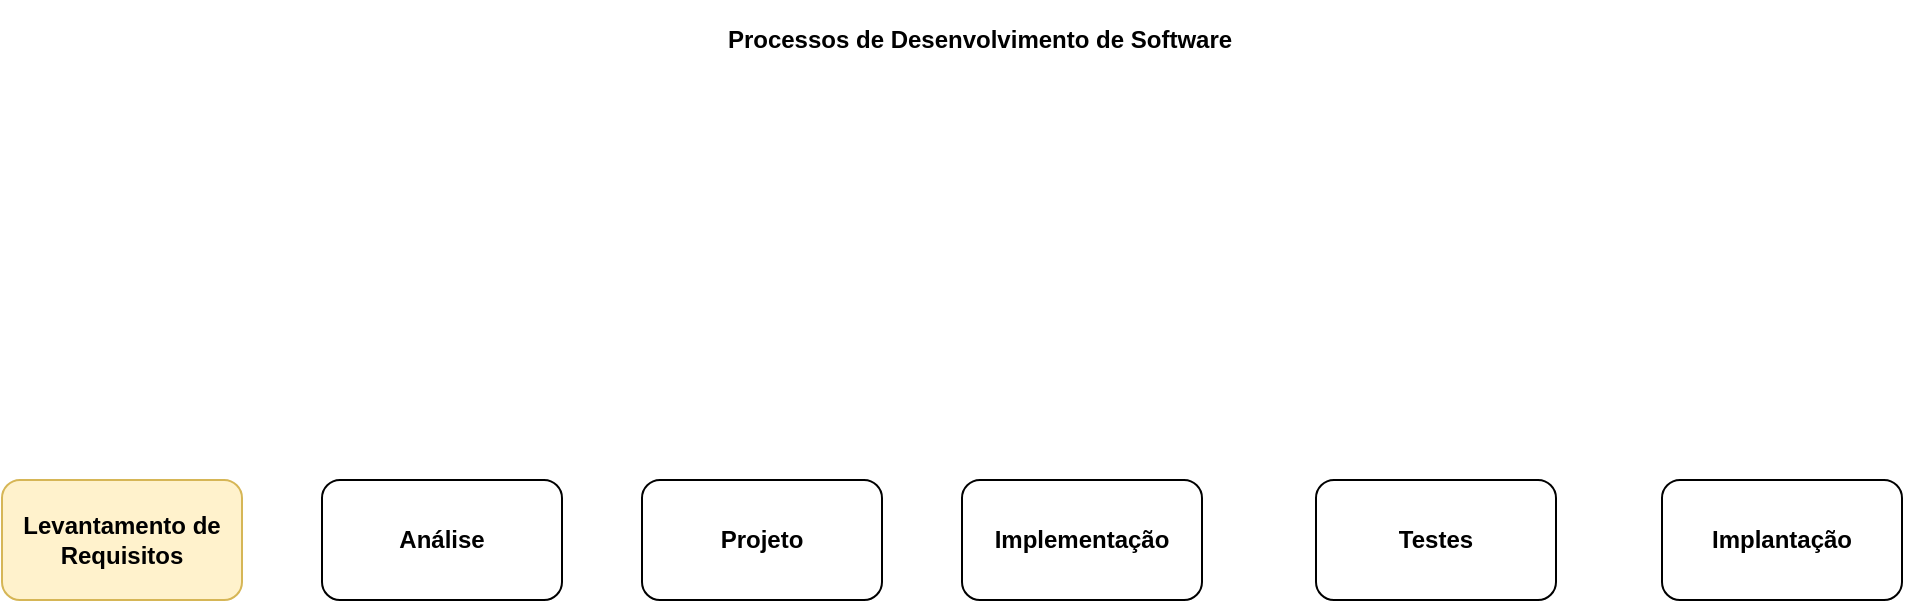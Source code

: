<mxfile version="20.7.4" type="github" pages="2">
  <diagram id="bJO5yvKs17t3ZdH_xu3Z" name="Processos Desenvolvimento de Software">
    <mxGraphModel dx="2843" dy="811" grid="1" gridSize="10" guides="1" tooltips="1" connect="1" arrows="1" fold="1" page="1" pageScale="1" pageWidth="827" pageHeight="1169" math="0" shadow="0">
      <root>
        <mxCell id="0" />
        <mxCell id="1" parent="0" />
        <mxCell id="x9fMWzV4C5aZ7JfMv5D2-1" value="Processos de Desenvolvimento de Software" style="text;html=1;strokeColor=none;fillColor=none;align=center;verticalAlign=middle;whiteSpace=wrap;rounded=0;fontStyle=1" parent="1" vertex="1">
          <mxGeometry x="230" width="340" height="40" as="geometry" />
        </mxCell>
        <UserObject label="Levantamento de Requisitos" link="data:page/id,OGEskc1lDh1roVYiAvIV" id="x9fMWzV4C5aZ7JfMv5D2-2">
          <mxCell style="rounded=1;whiteSpace=wrap;html=1;fontStyle=1;fillColor=#fff2cc;strokeColor=#d6b656;" parent="1" vertex="1">
            <mxGeometry x="-89" y="240" width="120" height="60" as="geometry" />
          </mxCell>
        </UserObject>
        <mxCell id="x9fMWzV4C5aZ7JfMv5D2-3" value="Análise" style="rounded=1;whiteSpace=wrap;html=1;fontStyle=1" parent="1" vertex="1">
          <mxGeometry x="71" y="240" width="120" height="60" as="geometry" />
        </mxCell>
        <mxCell id="x9fMWzV4C5aZ7JfMv5D2-4" value="Projeto" style="rounded=1;whiteSpace=wrap;html=1;fontStyle=1" parent="1" vertex="1">
          <mxGeometry x="231" y="240" width="120" height="60" as="geometry" />
        </mxCell>
        <mxCell id="x9fMWzV4C5aZ7JfMv5D2-5" value="Implementação" style="rounded=1;whiteSpace=wrap;html=1;fontStyle=1" parent="1" vertex="1">
          <mxGeometry x="391" y="240" width="120" height="60" as="geometry" />
        </mxCell>
        <mxCell id="x9fMWzV4C5aZ7JfMv5D2-6" value="Testes" style="rounded=1;whiteSpace=wrap;html=1;fontStyle=1" parent="1" vertex="1">
          <mxGeometry x="568" y="240" width="120" height="60" as="geometry" />
        </mxCell>
        <mxCell id="x9fMWzV4C5aZ7JfMv5D2-7" value="Implantação" style="rounded=1;whiteSpace=wrap;html=1;fontStyle=1" parent="1" vertex="1">
          <mxGeometry x="741" y="240" width="120" height="60" as="geometry" />
        </mxCell>
      </root>
    </mxGraphModel>
  </diagram>
  <diagram id="OGEskc1lDh1roVYiAvIV" name="Levantamento de Requisitos">
    <mxGraphModel dx="2843" dy="1980" grid="1" gridSize="10" guides="1" tooltips="1" connect="1" arrows="1" fold="1" page="1" pageScale="1" pageWidth="827" pageHeight="1169" math="0" shadow="0">
      <root>
        <mxCell id="0" />
        <mxCell id="1" parent="0" />
        <mxCell id="-2TVGjhmmDEVEbKlfpcM-15" value="" style="rounded=0;whiteSpace=wrap;html=1;dashed=1;fillColor=#f8cecc;strokeColor=#b85450;" vertex="1" parent="1">
          <mxGeometry x="-320" y="20" width="290" height="310" as="geometry" />
        </mxCell>
        <mxCell id="-2TVGjhmmDEVEbKlfpcM-13" value="" style="rounded=0;whiteSpace=wrap;html=1;dashed=1;fillColor=#f8cecc;strokeColor=#b85450;" vertex="1" parent="1">
          <mxGeometry x="-10" y="20" width="700" height="310" as="geometry" />
        </mxCell>
        <mxCell id="-2TVGjhmmDEVEbKlfpcM-10" value="" style="rounded=0;whiteSpace=wrap;html=1;dashed=1;fillColor=#ffe6cc;strokeColor=#d79b00;" vertex="1" parent="1">
          <mxGeometry x="470" y="70" width="210" height="240" as="geometry" />
        </mxCell>
        <mxCell id="-2TVGjhmmDEVEbKlfpcM-9" value="" style="rounded=0;whiteSpace=wrap;html=1;dashed=1;fillColor=#ffe6cc;strokeColor=#d79b00;" vertex="1" parent="1">
          <mxGeometry x="235" y="70" width="210" height="240" as="geometry" />
        </mxCell>
        <mxCell id="-2TVGjhmmDEVEbKlfpcM-8" value="" style="rounded=0;whiteSpace=wrap;html=1;dashed=1;fillColor=#ffe6cc;strokeColor=#d79b00;" vertex="1" parent="1">
          <mxGeometry y="70" width="210" height="240" as="geometry" />
        </mxCell>
        <mxCell id="-2TVGjhmmDEVEbKlfpcM-2" value="Requisitos Funcionais" style="rounded=1;whiteSpace=wrap;html=1;fontStyle=1" vertex="1" parent="1">
          <mxGeometry x="50" y="240" width="120" height="60" as="geometry" />
        </mxCell>
        <mxCell id="-2TVGjhmmDEVEbKlfpcM-3" value="Requisitos Não Funcionais" style="rounded=1;whiteSpace=wrap;html=1;fontStyle=1" vertex="1" parent="1">
          <mxGeometry x="280" y="240" width="120" height="60" as="geometry" />
        </mxCell>
        <mxCell id="-2TVGjhmmDEVEbKlfpcM-4" value="Requisitos de Dominío" style="rounded=1;whiteSpace=wrap;html=1;fontStyle=1" vertex="1" parent="1">
          <mxGeometry x="515" y="240" width="120" height="60" as="geometry" />
        </mxCell>
        <mxCell id="-2TVGjhmmDEVEbKlfpcM-5" value="&lt;h1&gt;Requisitos Funcionais&lt;/h1&gt;&lt;div&gt;São os serviços que serão fornecidos pelo sistema, como:&lt;/div&gt;&lt;div&gt;&lt;span style=&quot;white-space: pre;&quot;&gt;	&lt;/span&gt;Um sistema que emite NF.&lt;br&gt;&lt;/div&gt;&lt;div&gt;&lt;span style=&quot;white-space: pre;&quot;&gt;	&lt;/span&gt;Um sistema de cadastro&lt;br&gt;&lt;/div&gt;" style="text;html=1;strokeColor=none;fillColor=none;spacing=5;spacingTop=-20;whiteSpace=wrap;overflow=hidden;rounded=0;" vertex="1" parent="1">
          <mxGeometry x="15" y="68" width="190" height="150" as="geometry" />
        </mxCell>
        <mxCell id="-2TVGjhmmDEVEbKlfpcM-6" value="&lt;h1&gt;Requisitos não Funcionais&lt;/h1&gt;&lt;div&gt;As restrições do sistema, como:&lt;/div&gt;&lt;div&gt;&lt;span style=&quot;white-space: pre;&quot;&gt;	&lt;/span&gt;Linguagem de Programação&lt;br&gt;&lt;/div&gt;&lt;div&gt;&lt;span style=&quot;white-space: pre;&quot;&gt;	&lt;/span&gt;SGBD&amp;nbsp;&lt;br&gt;&lt;/div&gt;&lt;div&gt;Também pode&amp;nbsp; ser definido como um requisito não funcional&lt;/div&gt;&lt;div&gt;&lt;span style=&quot;white-space: pre;&quot;&gt;	&lt;/span&gt;As cores, fontes&lt;br&gt;&lt;/div&gt;" style="text;html=1;strokeColor=none;fillColor=none;spacing=5;spacingTop=-20;whiteSpace=wrap;overflow=hidden;rounded=0;" vertex="1" parent="1">
          <mxGeometry x="245" y="68" width="190" height="170" as="geometry" />
        </mxCell>
        <mxCell id="-2TVGjhmmDEVEbKlfpcM-7" value="&lt;h1&gt;Requisitos de Dominío&lt;/h1&gt;&lt;div&gt;Conhecido como as Regras de Negócio, como:&lt;/div&gt;&lt;div&gt;&lt;span style=&quot;white-space: pre;&quot;&gt;	&lt;/span&gt;Cálculos que definem uma nota de um aluno.&lt;br&gt;&lt;/div&gt;&lt;div&gt;Ele é a restrição do Requisitos Funcionais.&lt;/div&gt;" style="text;html=1;strokeColor=none;fillColor=none;spacing=5;spacingTop=-20;whiteSpace=wrap;overflow=hidden;rounded=0;" vertex="1" parent="1">
          <mxGeometry x="480" y="69" width="190" height="170" as="geometry" />
        </mxCell>
        <mxCell id="-2TVGjhmmDEVEbKlfpcM-12" value="&lt;h1&gt;Requisitos de Usuário&lt;/h1&gt;&lt;div&gt;Um tipo de classificação que representa uma abstração mais alto nível&amp;nbsp;&lt;/div&gt;" style="text;html=1;strokeColor=none;fillColor=none;spacing=5;spacingTop=-20;whiteSpace=wrap;overflow=hidden;rounded=0;dashed=1;" vertex="1" parent="1">
          <mxGeometry x="-310" y="30" width="270" height="120" as="geometry" />
        </mxCell>
        <mxCell id="-2TVGjhmmDEVEbKlfpcM-14" value="&lt;h1&gt;Requisitos de Sistema&lt;/h1&gt;&lt;div&gt;&lt;br&gt;&lt;/div&gt;" style="text;html=1;strokeColor=none;fillColor=none;spacing=5;spacingTop=-20;whiteSpace=wrap;overflow=hidden;rounded=0;dashed=1;" vertex="1" parent="1">
          <mxGeometry x="190" y="20" width="300" height="40" as="geometry" />
        </mxCell>
        <UserObject label="VOLTAR" link="data:page/id,bJO5yvKs17t3ZdH_xu3Z" id="me080MPJL7Tdnd3wP407-1">
          <mxCell style="rounded=0;whiteSpace=wrap;html=1;fillColor=#f8cecc;strokeColor=#b85450;" vertex="1" parent="1">
            <mxGeometry x="-320" y="-80" width="120" height="40" as="geometry" />
          </mxCell>
        </UserObject>
        <mxCell id="nZw6ZSHNRH35kviVogvs-4" style="edgeStyle=orthogonalEdgeStyle;rounded=0;orthogonalLoop=1;jettySize=auto;html=1;exitX=0;exitY=0.5;exitDx=0;exitDy=0;exitPerimeter=0;strokeWidth=2;" edge="1" parent="1" source="nZw6ZSHNRH35kviVogvs-2">
          <mxGeometry relative="1" as="geometry">
            <mxPoint x="800" y="175" as="targetPoint" />
          </mxGeometry>
        </mxCell>
        <mxCell id="nZw6ZSHNRH35kviVogvs-2" value="" style="strokeWidth=2;html=1;shape=mxgraph.flowchart.annotation_2;align=left;labelPosition=right;pointerEvents=1;rotation=-180;" vertex="1" parent="1">
          <mxGeometry x="690" y="10" width="50" height="330" as="geometry" />
        </mxCell>
        <mxCell id="nZw6ZSHNRH35kviVogvs-5" value="&lt;h1&gt;Técnicas para Documentar Requisitos&lt;/h1&gt;&lt;div&gt;&lt;span style=&quot;color: rgb(33, 37, 41); font-family: Roboto, sans-serif; font-size: 19.2px;&quot;&gt;entrevistas, questionários, leituras de documentos, etnografia, entre outros.&lt;/span&gt;&lt;br&gt;&lt;/div&gt;" style="text;html=1;strokeColor=none;fillColor=none;spacing=5;spacingTop=-20;whiteSpace=wrap;overflow=hidden;rounded=0;" vertex="1" parent="1">
          <mxGeometry x="800" y="140" width="460" height="120" as="geometry" />
        </mxCell>
      </root>
    </mxGraphModel>
  </diagram>
</mxfile>
